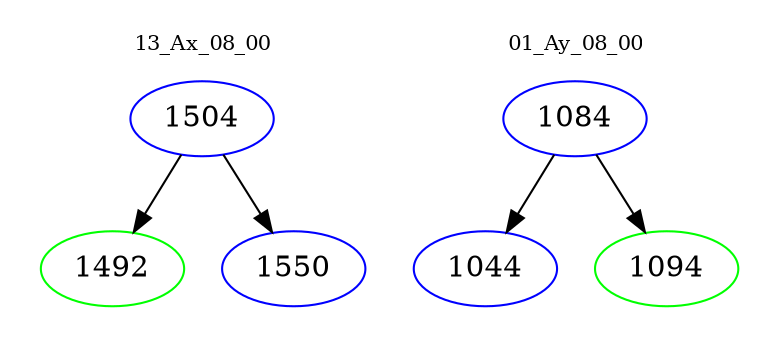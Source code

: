 digraph{
subgraph cluster_0 {
color = white
label = "13_Ax_08_00";
fontsize=10;
T0_1504 [label="1504", color="blue"]
T0_1504 -> T0_1492 [color="black"]
T0_1492 [label="1492", color="green"]
T0_1504 -> T0_1550 [color="black"]
T0_1550 [label="1550", color="blue"]
}
subgraph cluster_1 {
color = white
label = "01_Ay_08_00";
fontsize=10;
T1_1084 [label="1084", color="blue"]
T1_1084 -> T1_1044 [color="black"]
T1_1044 [label="1044", color="blue"]
T1_1084 -> T1_1094 [color="black"]
T1_1094 [label="1094", color="green"]
}
}
